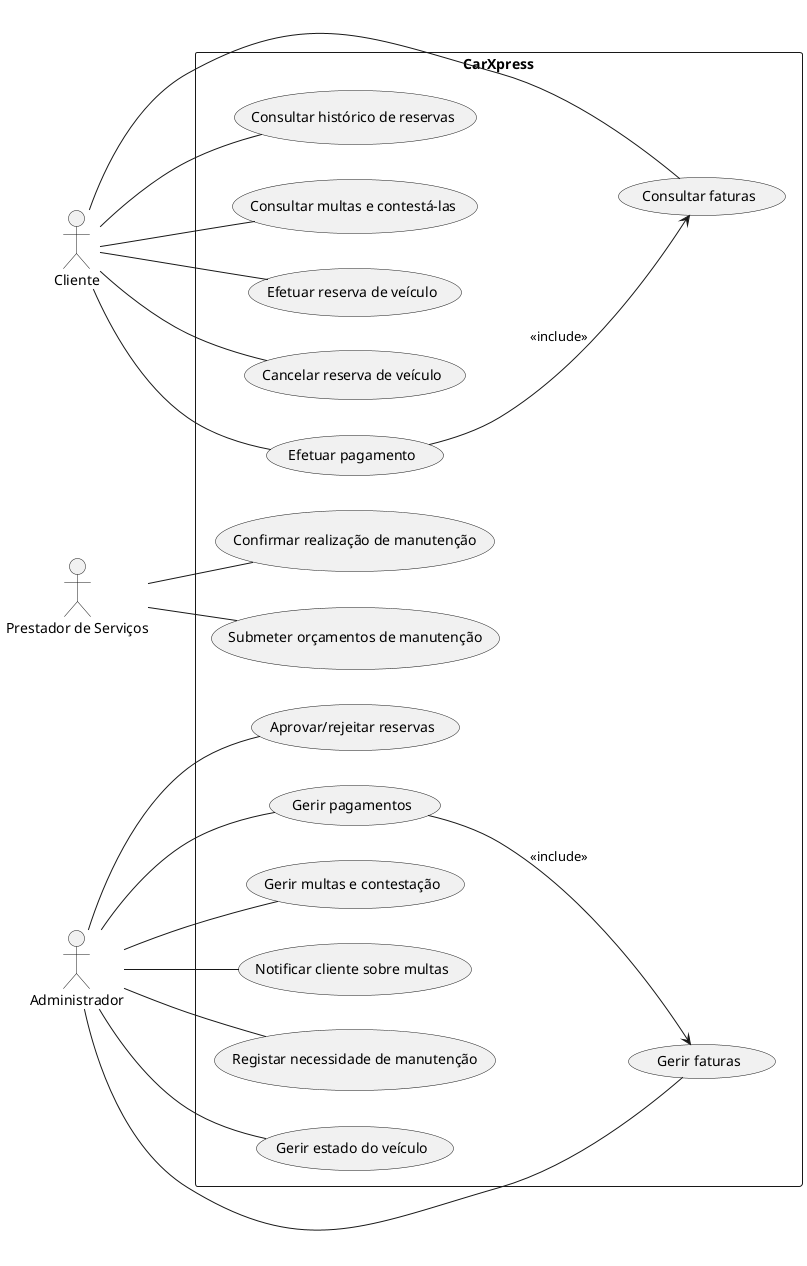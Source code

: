 @startuml casodeuso

left to right direction
actor Cliente
actor Administrador
actor "Prestador de Serviços" as Prestador

rectangle CarXpress {

  Cliente -- (Efetuar reserva de veículo)
  Cliente -- (Cancelar reserva de veículo)
  Cliente -- (Efetuar pagamento)
  Cliente -- (Consultar histórico de reservas)
  Cliente -- (Consultar multas e contestá-las)
  Cliente -- (Consultar faturas)

  Administrador -- (Aprovar/rejeitar reservas)
  Administrador -- (Gerir pagamentos)
  Administrador -- (Gerir faturas)
  Administrador -- (Gerir multas e contestação)
  Administrador -- (Notificar cliente sobre multas)
  Administrador -- (Registar necessidade de manutenção)
  Administrador -- (Gerir estado do veículo)

  Prestador -- (Submeter orçamentos de manutenção)
  Prestador -- (Confirmar realização de manutenção)
}

(Efetuar pagamento) --> (Consultar faturas) : <<include>>
(Gerir pagamentos) --> (Gerir faturas) : <<include>>

@enduml